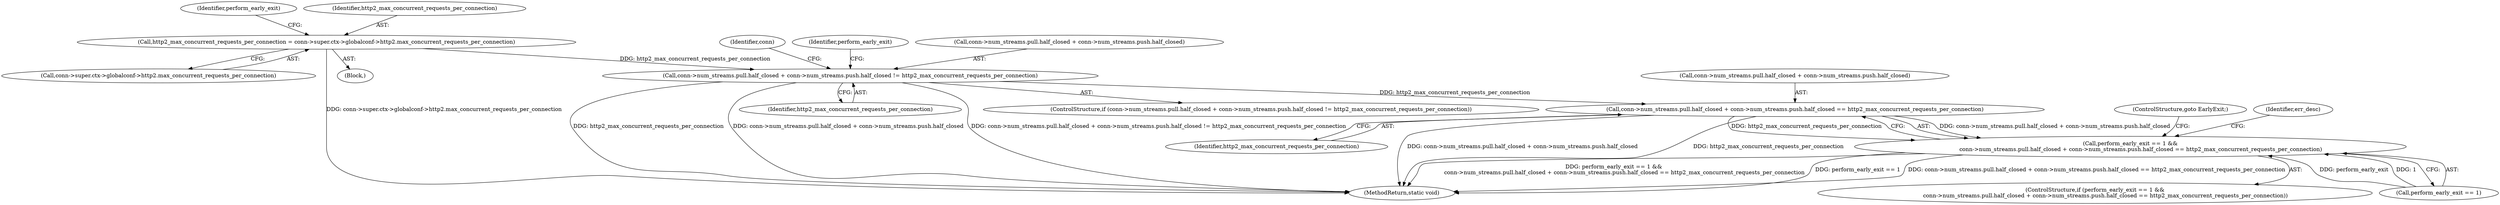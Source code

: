 digraph "0_h2o_1c0808d580da09fdec5a9a74ff09e103ea058dd4_1@API" {
"1000167" [label="(Call,conn->num_streams.pull.half_closed + conn->num_streams.push.half_closed == http2_max_concurrent_requests_per_connection)"];
"1000125" [label="(Call,conn->num_streams.pull.half_closed + conn->num_streams.push.half_closed != http2_max_concurrent_requests_per_connection)"];
"1000107" [label="(Call,http2_max_concurrent_requests_per_connection = conn->super.ctx->globalconf->http2.max_concurrent_requests_per_connection)"];
"1000163" [label="(Call,perform_early_exit == 1 &&\n            conn->num_streams.pull.half_closed + conn->num_streams.push.half_closed == http2_max_concurrent_requests_per_connection)"];
"1000107" [label="(Call,http2_max_concurrent_requests_per_connection = conn->super.ctx->globalconf->http2.max_concurrent_requests_per_connection)"];
"1000141" [label="(Identifier,http2_max_concurrent_requests_per_connection)"];
"1000264" [label="(MethodReturn,static void)"];
"1000149" [label="(Identifier,conn)"];
"1000162" [label="(ControlStructure,if (perform_early_exit == 1 &&\n            conn->num_streams.pull.half_closed + conn->num_streams.push.half_closed == http2_max_concurrent_requests_per_connection))"];
"1000122" [label="(Identifier,perform_early_exit)"];
"1000184" [label="(ControlStructure,goto EarlyExit;)"];
"1000143" [label="(Identifier,perform_early_exit)"];
"1000105" [label="(Block,)"];
"1000187" [label="(Identifier,err_desc)"];
"1000183" [label="(Identifier,http2_max_concurrent_requests_per_connection)"];
"1000126" [label="(Call,conn->num_streams.pull.half_closed + conn->num_streams.push.half_closed)"];
"1000164" [label="(Call,perform_early_exit == 1)"];
"1000168" [label="(Call,conn->num_streams.pull.half_closed + conn->num_streams.push.half_closed)"];
"1000108" [label="(Identifier,http2_max_concurrent_requests_per_connection)"];
"1000125" [label="(Call,conn->num_streams.pull.half_closed + conn->num_streams.push.half_closed != http2_max_concurrent_requests_per_connection)"];
"1000109" [label="(Call,conn->super.ctx->globalconf->http2.max_concurrent_requests_per_connection)"];
"1000163" [label="(Call,perform_early_exit == 1 &&\n            conn->num_streams.pull.half_closed + conn->num_streams.push.half_closed == http2_max_concurrent_requests_per_connection)"];
"1000124" [label="(ControlStructure,if (conn->num_streams.pull.half_closed + conn->num_streams.push.half_closed != http2_max_concurrent_requests_per_connection))"];
"1000167" [label="(Call,conn->num_streams.pull.half_closed + conn->num_streams.push.half_closed == http2_max_concurrent_requests_per_connection)"];
"1000167" -> "1000163"  [label="AST: "];
"1000167" -> "1000183"  [label="CFG: "];
"1000168" -> "1000167"  [label="AST: "];
"1000183" -> "1000167"  [label="AST: "];
"1000163" -> "1000167"  [label="CFG: "];
"1000167" -> "1000264"  [label="DDG: conn->num_streams.pull.half_closed + conn->num_streams.push.half_closed"];
"1000167" -> "1000264"  [label="DDG: http2_max_concurrent_requests_per_connection"];
"1000167" -> "1000163"  [label="DDG: conn->num_streams.pull.half_closed + conn->num_streams.push.half_closed"];
"1000167" -> "1000163"  [label="DDG: http2_max_concurrent_requests_per_connection"];
"1000125" -> "1000167"  [label="DDG: http2_max_concurrent_requests_per_connection"];
"1000125" -> "1000124"  [label="AST: "];
"1000125" -> "1000141"  [label="CFG: "];
"1000126" -> "1000125"  [label="AST: "];
"1000141" -> "1000125"  [label="AST: "];
"1000143" -> "1000125"  [label="CFG: "];
"1000149" -> "1000125"  [label="CFG: "];
"1000125" -> "1000264"  [label="DDG: http2_max_concurrent_requests_per_connection"];
"1000125" -> "1000264"  [label="DDG: conn->num_streams.pull.half_closed + conn->num_streams.push.half_closed"];
"1000125" -> "1000264"  [label="DDG: conn->num_streams.pull.half_closed + conn->num_streams.push.half_closed != http2_max_concurrent_requests_per_connection"];
"1000107" -> "1000125"  [label="DDG: http2_max_concurrent_requests_per_connection"];
"1000107" -> "1000105"  [label="AST: "];
"1000107" -> "1000109"  [label="CFG: "];
"1000108" -> "1000107"  [label="AST: "];
"1000109" -> "1000107"  [label="AST: "];
"1000122" -> "1000107"  [label="CFG: "];
"1000107" -> "1000264"  [label="DDG: conn->super.ctx->globalconf->http2.max_concurrent_requests_per_connection"];
"1000163" -> "1000162"  [label="AST: "];
"1000163" -> "1000164"  [label="CFG: "];
"1000164" -> "1000163"  [label="AST: "];
"1000184" -> "1000163"  [label="CFG: "];
"1000187" -> "1000163"  [label="CFG: "];
"1000163" -> "1000264"  [label="DDG: perform_early_exit == 1"];
"1000163" -> "1000264"  [label="DDG: conn->num_streams.pull.half_closed + conn->num_streams.push.half_closed == http2_max_concurrent_requests_per_connection"];
"1000163" -> "1000264"  [label="DDG: perform_early_exit == 1 &&\n            conn->num_streams.pull.half_closed + conn->num_streams.push.half_closed == http2_max_concurrent_requests_per_connection"];
"1000164" -> "1000163"  [label="DDG: perform_early_exit"];
"1000164" -> "1000163"  [label="DDG: 1"];
}
